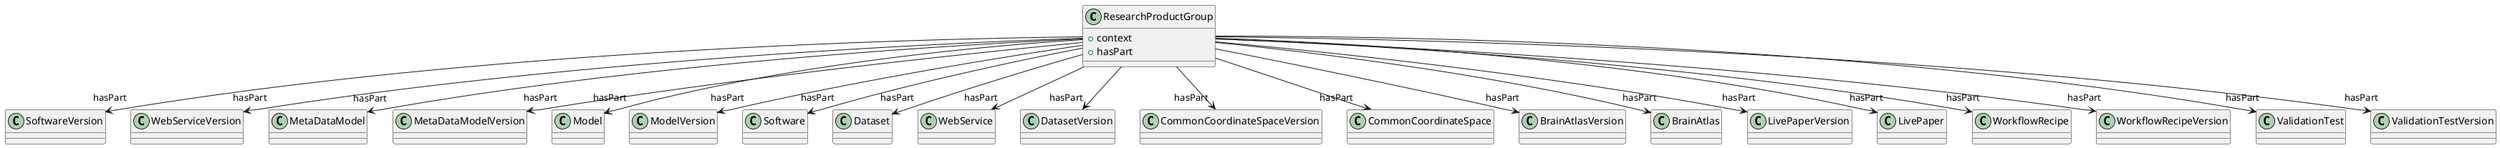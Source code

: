 @startuml
class ResearchProductGroup {
+context
+hasPart

}
ResearchProductGroup -d-> "hasPart" SoftwareVersion
ResearchProductGroup -d-> "hasPart" WebServiceVersion
ResearchProductGroup -d-> "hasPart" MetaDataModel
ResearchProductGroup -d-> "hasPart" MetaDataModelVersion
ResearchProductGroup -d-> "hasPart" Model
ResearchProductGroup -d-> "hasPart" ModelVersion
ResearchProductGroup -d-> "hasPart" Software
ResearchProductGroup -d-> "hasPart" Dataset
ResearchProductGroup -d-> "hasPart" WebService
ResearchProductGroup -d-> "hasPart" DatasetVersion
ResearchProductGroup -d-> "hasPart" CommonCoordinateSpaceVersion
ResearchProductGroup -d-> "hasPart" CommonCoordinateSpace
ResearchProductGroup -d-> "hasPart" BrainAtlasVersion
ResearchProductGroup -d-> "hasPart" BrainAtlas
ResearchProductGroup -d-> "hasPart" LivePaperVersion
ResearchProductGroup -d-> "hasPart" LivePaper
ResearchProductGroup -d-> "hasPart" WorkflowRecipe
ResearchProductGroup -d-> "hasPart" WorkflowRecipeVersion
ResearchProductGroup -d-> "hasPart" ValidationTest
ResearchProductGroup -d-> "hasPart" ValidationTestVersion

@enduml